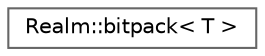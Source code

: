 digraph "Graphical Class Hierarchy"
{
 // LATEX_PDF_SIZE
  bgcolor="transparent";
  edge [fontname=Helvetica,fontsize=10,labelfontname=Helvetica,labelfontsize=10];
  node [fontname=Helvetica,fontsize=10,shape=box,height=0.2,width=0.4];
  rankdir="LR";
  Node0 [id="Node000000",label="Realm::bitpack\< T \>",height=0.2,width=0.4,color="grey40", fillcolor="white", style="filled",URL="$classRealm_1_1bitpack.html",tooltip=" "];
}
